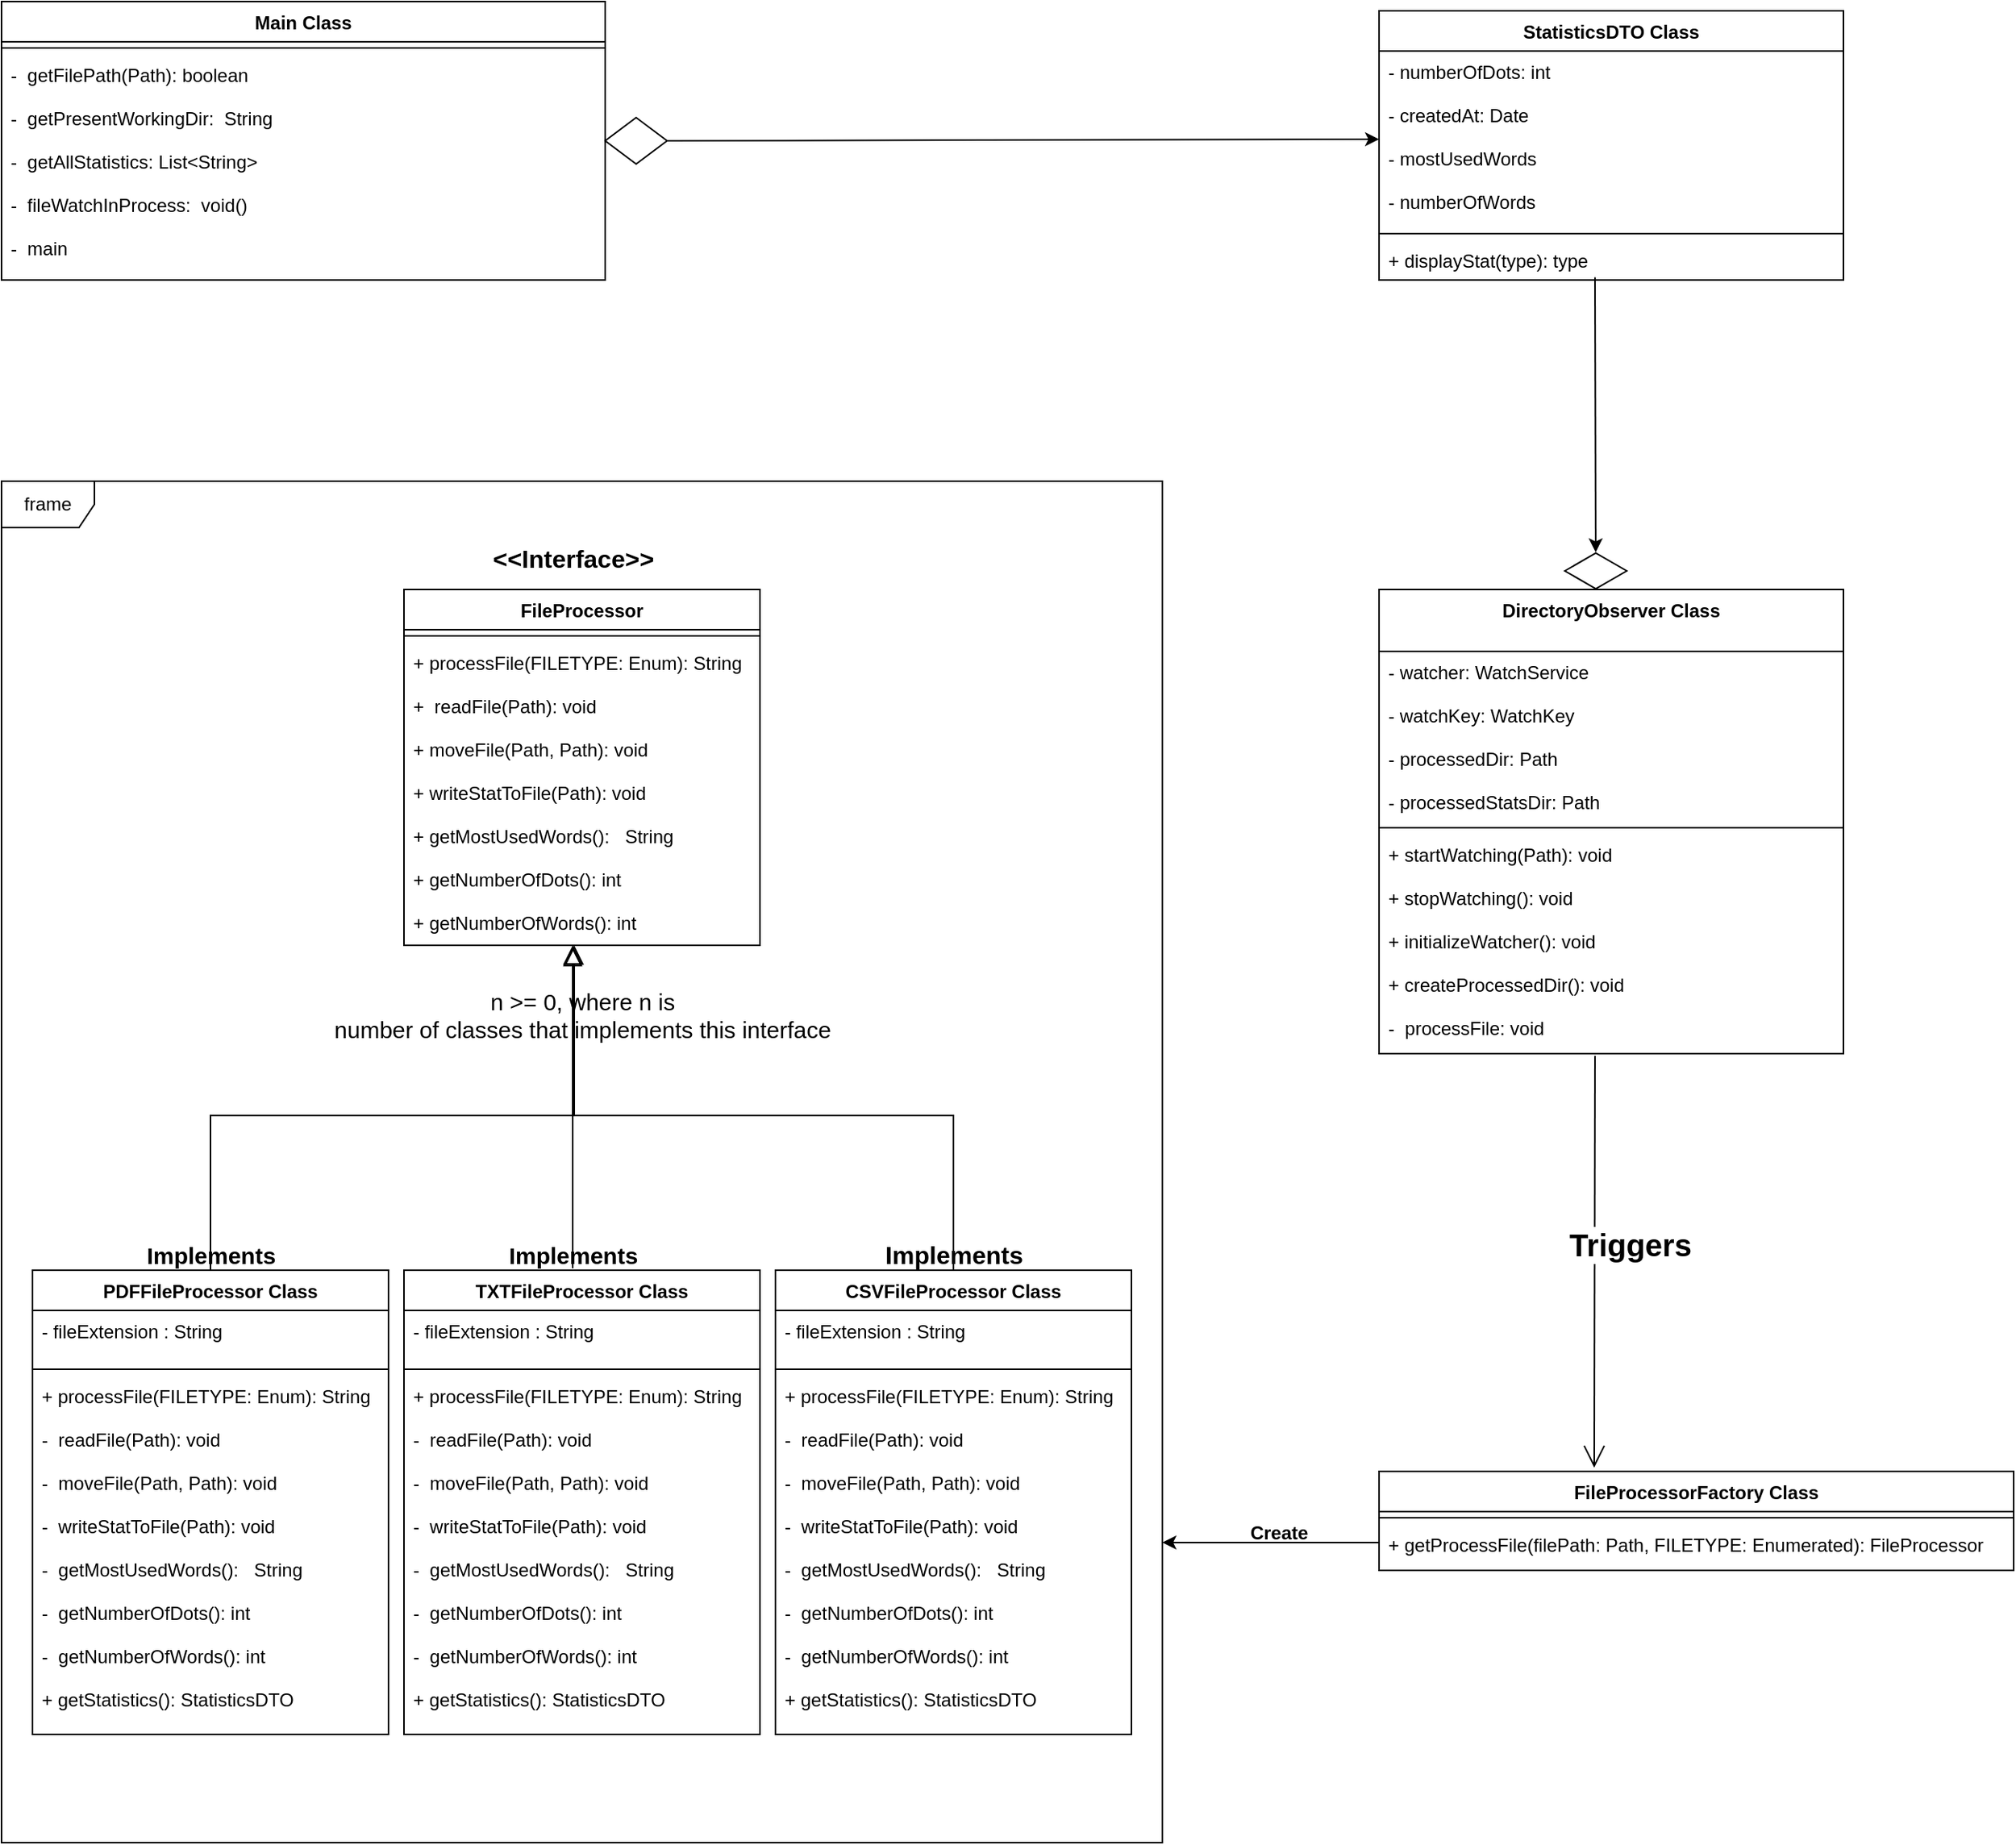 <mxfile version="15.5.4" type="embed"><diagram id="C5RBs43oDa-KdzZeNtuy" name="Page-1"><mxGraphModel dx="707" dy="1523" grid="1" gridSize="10" guides="1" tooltips="1" connect="1" arrows="1" fold="1" page="1" pageScale="1" pageWidth="827" pageHeight="1169" math="0" shadow="0"><root><mxCell id="WIyWlLk6GJQsqaUBKTNV-0"/><mxCell id="WIyWlLk6GJQsqaUBKTNV-1" parent="WIyWlLk6GJQsqaUBKTNV-0"/><mxCell id="zkfFHV4jXpPFQw0GAbJ--12" value="" style="endArrow=block;endSize=10;endFill=0;shadow=0;strokeWidth=1;rounded=0;edgeStyle=elbowEdgeStyle;elbow=vertical;exitX=0.5;exitY=0;exitDx=0;exitDy=0;entryX=0.474;entryY=1.005;entryDx=0;entryDy=0;entryPerimeter=0;" parent="WIyWlLk6GJQsqaUBKTNV-1" source="UiLrThrdoHXxxW19HXCz-23" target="UiLrThrdoHXxxW19HXCz-12" edge="1"><mxGeometry width="160" relative="1" as="geometry"><mxPoint x="160" y="350" as="sourcePoint"/><mxPoint x="300" y="200" as="targetPoint"/><Array as="points"><mxPoint x="310" y="210"/><mxPoint x="280" y="130"/><mxPoint x="260" y="240"/><mxPoint x="340" y="200"/><mxPoint x="170" y="200"/><mxPoint x="260" y="280"/><mxPoint x="170" y="240"/><mxPoint x="420" y="220"/><mxPoint x="280" y="300"/></Array></mxGeometry></mxCell><mxCell id="zkfFHV4jXpPFQw0GAbJ--16" value="" style="endArrow=block;endSize=10;endFill=0;shadow=0;strokeWidth=1;rounded=0;edgeStyle=elbowEdgeStyle;elbow=vertical;exitX=0.5;exitY=0;exitDx=0;exitDy=0;" parent="WIyWlLk6GJQsqaUBKTNV-1" source="UiLrThrdoHXxxW19HXCz-66" edge="1"><mxGeometry width="160" relative="1" as="geometry"><mxPoint x="560" y="270" as="sourcePoint"/><mxPoint x="380" y="100" as="targetPoint"/><Array as="points"><mxPoint x="540" y="210"/><mxPoint x="570" y="180"/><mxPoint x="500" y="280"/><mxPoint x="490" y="250"/><mxPoint x="520" y="260"/></Array></mxGeometry></mxCell><mxCell id="UiLrThrdoHXxxW19HXCz-8" value="&lt;b&gt;&lt;font style=&quot;font-size: 16px&quot;&gt;&amp;lt;&amp;lt;Interface&amp;gt;&amp;gt;&lt;/font&gt;&lt;/b&gt;" style="text;html=1;align=center;verticalAlign=middle;resizable=0;points=[];autosize=1;strokeColor=none;fillColor=none;" parent="WIyWlLk6GJQsqaUBKTNV-1" vertex="1"><mxGeometry x="319" y="-160" width="120" height="20" as="geometry"/></mxCell><mxCell id="UiLrThrdoHXxxW19HXCz-9" value="FileProcessor" style="swimlane;fontStyle=1;align=center;verticalAlign=top;childLayout=stackLayout;horizontal=1;startSize=26;horizontalStack=0;resizeParent=1;resizeParentMax=0;resizeLast=0;collapsible=1;marginBottom=0;" parent="WIyWlLk6GJQsqaUBKTNV-1" vertex="1"><mxGeometry x="270" y="-130" width="230" height="230" as="geometry"><mxRectangle x="230" y="110" width="120" height="26" as="alternateBounds"/></mxGeometry></mxCell><mxCell id="UiLrThrdoHXxxW19HXCz-11" value="" style="line;strokeWidth=1;fillColor=none;align=left;verticalAlign=middle;spacingTop=-1;spacingLeft=3;spacingRight=3;rotatable=0;labelPosition=right;points=[];portConstraint=eastwest;" parent="UiLrThrdoHXxxW19HXCz-9" vertex="1"><mxGeometry y="26" width="230" height="8" as="geometry"/></mxCell><mxCell id="UiLrThrdoHXxxW19HXCz-12" value="+ processFile(FILETYPE: Enum): String&#10;&#10;+  readFile(Path): void&#10;&#10;+ moveFile(Path, Path): void&#10;&#10;+ writeStatToFile(Path): void&#10;&#10;+ getMostUsedWords():   String&#10;&#10;+ getNumberOfDots(): int &#10;&#10;+ getNumberOfWords(): int&#10;&#10;&#10;&#10;&#10;&#10;&#10;&#10;&#10;" style="text;align=left;verticalAlign=top;spacingLeft=4;spacingRight=4;overflow=hidden;rotatable=0;points=[[0,0.5],[1,0.5]];portConstraint=eastwest;" parent="UiLrThrdoHXxxW19HXCz-9" vertex="1"><mxGeometry y="34" width="230" height="196" as="geometry"/></mxCell><mxCell id="UiLrThrdoHXxxW19HXCz-18" value="" style="endArrow=block;endSize=10;endFill=0;shadow=0;strokeWidth=1;rounded=0;edgeStyle=elbowEdgeStyle;elbow=vertical;exitX=0.474;exitY=-0.004;exitDx=0;exitDy=0;exitPerimeter=0;entryX=0.474;entryY=1;entryDx=0;entryDy=0;entryPerimeter=0;" parent="WIyWlLk6GJQsqaUBKTNV-1" source="UiLrThrdoHXxxW19HXCz-62" target="UiLrThrdoHXxxW19HXCz-12" edge="1"><mxGeometry width="160" relative="1" as="geometry"><mxPoint x="680" y="260" as="sourcePoint"/><mxPoint x="379" y="220" as="targetPoint"/><Array as="points"><mxPoint x="410" y="240"/><mxPoint x="440" y="130"/><mxPoint x="379" y="200"/><mxPoint x="380" y="260"/><mxPoint x="379" y="290"/><mxPoint x="385" y="280"/><mxPoint x="430" y="260"/><mxPoint x="400" y="240"/><mxPoint x="570" y="250"/><mxPoint x="340" y="230"/><mxPoint x="580" y="140"/><mxPoint x="600" y="190"/><mxPoint x="640" y="210"/><mxPoint x="720" y="190"/><mxPoint x="750" y="230"/></Array></mxGeometry></mxCell><mxCell id="UiLrThrdoHXxxW19HXCz-23" value="PDFFileProcessor Class" style="swimlane;fontStyle=1;align=center;verticalAlign=top;childLayout=stackLayout;horizontal=1;startSize=26;horizontalStack=0;resizeParent=1;resizeParentMax=0;resizeLast=0;collapsible=1;marginBottom=0;" parent="WIyWlLk6GJQsqaUBKTNV-1" vertex="1"><mxGeometry x="30" y="310" width="230" height="300" as="geometry"><mxRectangle x="30" y="310" width="60" height="26" as="alternateBounds"/></mxGeometry></mxCell><mxCell id="UiLrThrdoHXxxW19HXCz-24" value="- fileExtension : String&#10;" style="text;strokeColor=none;fillColor=none;align=left;verticalAlign=top;spacingLeft=4;spacingRight=4;overflow=hidden;rotatable=0;points=[[0,0.5],[1,0.5]];portConstraint=eastwest;" parent="UiLrThrdoHXxxW19HXCz-23" vertex="1"><mxGeometry y="26" width="230" height="34" as="geometry"/></mxCell><mxCell id="UiLrThrdoHXxxW19HXCz-25" value="" style="line;strokeWidth=1;fillColor=none;align=left;verticalAlign=middle;spacingTop=-1;spacingLeft=3;spacingRight=3;rotatable=0;labelPosition=right;points=[];portConstraint=eastwest;" parent="UiLrThrdoHXxxW19HXCz-23" vertex="1"><mxGeometry y="60" width="230" height="8" as="geometry"/></mxCell><mxCell id="UiLrThrdoHXxxW19HXCz-26" value="+ processFile(FILETYPE: Enum): String&#10;&#10;-  readFile(Path): void&#10;&#10;-  moveFile(Path, Path): void&#10;&#10;-  writeStatToFile(Path): void&#10;&#10;-  getMostUsedWords():   String&#10;&#10;-  getNumberOfDots(): int &#10;&#10;-  getNumberOfWords(): int&#10;&#10;+ getStatistics(): StatisticsDTO" style="text;align=left;verticalAlign=top;spacingLeft=4;spacingRight=4;overflow=hidden;rotatable=0;points=[[0,0.5],[1,0.5]];portConstraint=eastwest;" parent="UiLrThrdoHXxxW19HXCz-23" vertex="1"><mxGeometry y="68" width="230" height="232" as="geometry"/></mxCell><mxCell id="UiLrThrdoHXxxW19HXCz-33" value="&lt;b&gt;&lt;font style=&quot;font-size: 15px&quot;&gt;Implements&lt;/font&gt;&lt;/b&gt;" style="text;html=1;align=center;verticalAlign=middle;resizable=0;points=[];autosize=1;strokeColor=none;fillColor=none;strokeWidth=10;" parent="WIyWlLk6GJQsqaUBKTNV-1" vertex="1"><mxGeometry x="95" y="290" width="100" height="20" as="geometry"/></mxCell><mxCell id="UiLrThrdoHXxxW19HXCz-34" value="&lt;b&gt;&lt;font style=&quot;font-size: 16px&quot;&gt;Implements&lt;/font&gt;&lt;/b&gt;" style="text;html=1;align=center;verticalAlign=middle;resizable=0;points=[];autosize=1;strokeColor=none;fillColor=none;" parent="WIyWlLk6GJQsqaUBKTNV-1" vertex="1"><mxGeometry x="575" y="290" width="100" height="20" as="geometry"/></mxCell><mxCell id="UiLrThrdoHXxxW19HXCz-35" value="&lt;b&gt;&lt;font style=&quot;font-size: 15px&quot;&gt;Implements&lt;/font&gt;&lt;/b&gt;" style="text;html=1;align=center;verticalAlign=middle;resizable=0;points=[];autosize=1;strokeColor=none;fillColor=none;" parent="WIyWlLk6GJQsqaUBKTNV-1" vertex="1"><mxGeometry x="329" y="290" width="100" height="20" as="geometry"/></mxCell><mxCell id="UiLrThrdoHXxxW19HXCz-36" value="FileProcessorFactory Class" style="swimlane;fontStyle=1;align=center;verticalAlign=top;childLayout=stackLayout;horizontal=1;startSize=26;horizontalStack=0;resizeParent=1;resizeParentMax=0;resizeLast=0;collapsible=1;marginBottom=0;" parent="WIyWlLk6GJQsqaUBKTNV-1" vertex="1"><mxGeometry x="900" y="440" width="410" height="64" as="geometry"/></mxCell><mxCell id="UiLrThrdoHXxxW19HXCz-38" value="" style="line;strokeWidth=1;fillColor=none;align=left;verticalAlign=middle;spacingTop=-1;spacingLeft=3;spacingRight=3;rotatable=0;labelPosition=right;points=[];portConstraint=eastwest;" parent="UiLrThrdoHXxxW19HXCz-36" vertex="1"><mxGeometry y="26" width="410" height="8" as="geometry"/></mxCell><mxCell id="UiLrThrdoHXxxW19HXCz-39" value="+ getProcessFile(filePath: Path, FILETYPE: Enumerated): FileProcessor" style="text;align=left;verticalAlign=top;spacingLeft=4;spacingRight=4;overflow=hidden;rotatable=0;points=[[0,0.5],[1,0.5]];portConstraint=eastwest;" parent="UiLrThrdoHXxxW19HXCz-36" vertex="1"><mxGeometry y="34" width="410" height="30" as="geometry"/></mxCell><mxCell id="UiLrThrdoHXxxW19HXCz-40" value="frame" style="shape=umlFrame;whiteSpace=wrap;html=1;" parent="WIyWlLk6GJQsqaUBKTNV-1" vertex="1"><mxGeometry x="10" y="-200" width="750" height="880" as="geometry"/></mxCell><mxCell id="UiLrThrdoHXxxW19HXCz-43" value="" style="edgeStyle=orthogonalEdgeStyle;rounded=0;orthogonalLoop=1;jettySize=auto;html=1;exitX=0;exitY=0.885;exitDx=0;exitDy=0;exitPerimeter=0;" parent="WIyWlLk6GJQsqaUBKTNV-1" edge="1"><mxGeometry relative="1" as="geometry"><mxPoint x="900" y="489.01" as="sourcePoint"/><mxPoint x="760" y="486" as="targetPoint"/><Array as="points"><mxPoint x="900" y="486"/></Array></mxGeometry></mxCell><mxCell id="UiLrThrdoHXxxW19HXCz-45" value="&lt;font style=&quot;font-size: 15px&quot;&gt;n &amp;gt;= 0,&amp;nbsp;where n is&lt;br&gt;number of classes that implements this interface&lt;/font&gt;" style="text;html=1;align=center;verticalAlign=middle;resizable=0;points=[];autosize=1;strokeColor=none;fillColor=none;" parent="WIyWlLk6GJQsqaUBKTNV-1" vertex="1"><mxGeometry x="215" y="125" width="340" height="40" as="geometry"/></mxCell><mxCell id="UiLrThrdoHXxxW19HXCz-47" value="DirectoryObserver Class" style="swimlane;fontStyle=1;align=center;verticalAlign=top;childLayout=stackLayout;horizontal=1;startSize=40;horizontalStack=0;resizeParent=1;resizeParentMax=0;resizeLast=0;collapsible=1;marginBottom=0;" parent="WIyWlLk6GJQsqaUBKTNV-1" vertex="1"><mxGeometry x="900" y="-130" width="300" height="300" as="geometry"/></mxCell><mxCell id="UiLrThrdoHXxxW19HXCz-48" value="- watcher: WatchService&#10;&#10;- watchKey: WatchKey&#10;&#10;- processedDir: Path&#10;&#10;- processedStatsDir: Path" style="text;align=left;verticalAlign=top;spacingLeft=4;spacingRight=4;overflow=hidden;rotatable=0;points=[[0,0.5],[1,0.5]];portConstraint=eastwest;" parent="UiLrThrdoHXxxW19HXCz-47" vertex="1"><mxGeometry y="40" width="300" height="110" as="geometry"/></mxCell><mxCell id="UiLrThrdoHXxxW19HXCz-49" value="" style="line;strokeWidth=1;fillColor=none;align=left;verticalAlign=middle;spacingTop=-1;spacingLeft=3;spacingRight=3;rotatable=0;labelPosition=right;points=[];portConstraint=eastwest;" parent="UiLrThrdoHXxxW19HXCz-47" vertex="1"><mxGeometry y="150" width="300" height="8" as="geometry"/></mxCell><mxCell id="UiLrThrdoHXxxW19HXCz-50" value="+ startWatching(Path): void&#10;&#10;+ stopWatching(): void&#10;&#10;+ initializeWatcher(): void&#10;&#10;+ createProcessedDir(): void&#10;&#10;-  processFile: void" style="text;align=left;verticalAlign=top;spacingLeft=4;spacingRight=4;overflow=hidden;rotatable=0;points=[[0,0.5],[1,0.5]];portConstraint=eastwest;" parent="UiLrThrdoHXxxW19HXCz-47" vertex="1"><mxGeometry y="158" width="300" height="142" as="geometry"/></mxCell><mxCell id="UiLrThrdoHXxxW19HXCz-62" value="TXTFileProcessor Class" style="swimlane;fontStyle=1;align=center;verticalAlign=top;childLayout=stackLayout;horizontal=1;startSize=26;horizontalStack=0;resizeParent=1;resizeParentMax=0;resizeLast=0;collapsible=1;marginBottom=0;" parent="WIyWlLk6GJQsqaUBKTNV-1" vertex="1"><mxGeometry x="270" y="310" width="230" height="300" as="geometry"><mxRectangle x="270" y="310" width="60" height="26" as="alternateBounds"/></mxGeometry></mxCell><mxCell id="UiLrThrdoHXxxW19HXCz-63" value="- fileExtension : String&#10;" style="text;strokeColor=none;fillColor=none;align=left;verticalAlign=top;spacingLeft=4;spacingRight=4;overflow=hidden;rotatable=0;points=[[0,0.5],[1,0.5]];portConstraint=eastwest;" parent="UiLrThrdoHXxxW19HXCz-62" vertex="1"><mxGeometry y="26" width="230" height="34" as="geometry"/></mxCell><mxCell id="UiLrThrdoHXxxW19HXCz-64" value="" style="line;strokeWidth=1;fillColor=none;align=left;verticalAlign=middle;spacingTop=-1;spacingLeft=3;spacingRight=3;rotatable=0;labelPosition=right;points=[];portConstraint=eastwest;" parent="UiLrThrdoHXxxW19HXCz-62" vertex="1"><mxGeometry y="60" width="230" height="8" as="geometry"/></mxCell><mxCell id="UiLrThrdoHXxxW19HXCz-65" value="+ processFile(FILETYPE: Enum): String&#10;&#10;-  readFile(Path): void&#10;&#10;-  moveFile(Path, Path): void&#10;&#10;-  writeStatToFile(Path): void&#10;&#10;-  getMostUsedWords():   String&#10;&#10;-  getNumberOfDots(): int &#10;&#10;-  getNumberOfWords(): int&#10;&#10;+ getStatistics(): StatisticsDTO" style="text;align=left;verticalAlign=top;spacingLeft=4;spacingRight=4;overflow=hidden;rotatable=0;points=[[0,0.5],[1,0.5]];portConstraint=eastwest;" parent="UiLrThrdoHXxxW19HXCz-62" vertex="1"><mxGeometry y="68" width="230" height="232" as="geometry"/></mxCell><mxCell id="UiLrThrdoHXxxW19HXCz-66" value="CSVFileProcessor Class" style="swimlane;fontStyle=1;align=center;verticalAlign=top;childLayout=stackLayout;horizontal=1;startSize=26;horizontalStack=0;resizeParent=1;resizeParentMax=0;resizeLast=0;collapsible=1;marginBottom=0;" parent="WIyWlLk6GJQsqaUBKTNV-1" vertex="1"><mxGeometry x="510" y="310" width="230" height="300" as="geometry"><mxRectangle x="510" y="310" width="60" height="26" as="alternateBounds"/></mxGeometry></mxCell><mxCell id="UiLrThrdoHXxxW19HXCz-67" value="- fileExtension : String&#10;" style="text;align=left;verticalAlign=top;spacingLeft=4;spacingRight=4;overflow=hidden;rotatable=0;points=[[0,0.5],[1,0.5]];portConstraint=eastwest;" parent="UiLrThrdoHXxxW19HXCz-66" vertex="1"><mxGeometry y="26" width="230" height="34" as="geometry"/></mxCell><mxCell id="UiLrThrdoHXxxW19HXCz-68" value="" style="line;strokeWidth=1;fillColor=none;align=left;verticalAlign=middle;spacingTop=-1;spacingLeft=3;spacingRight=3;rotatable=0;labelPosition=right;points=[];portConstraint=eastwest;" parent="UiLrThrdoHXxxW19HXCz-66" vertex="1"><mxGeometry y="60" width="230" height="8" as="geometry"/></mxCell><mxCell id="UiLrThrdoHXxxW19HXCz-69" value="+ processFile(FILETYPE: Enum): String&#10;&#10;-  readFile(Path): void&#10;&#10;-  moveFile(Path, Path): void&#10;&#10;-  writeStatToFile(Path): void&#10;&#10;-  getMostUsedWords():   String&#10;&#10;-  getNumberOfDots(): int &#10;&#10;-  getNumberOfWords(): int&#10;&#10;+ getStatistics(): StatisticsDTO" style="text;align=left;verticalAlign=top;spacingLeft=4;spacingRight=4;overflow=hidden;rotatable=0;points=[[0,0.5],[1,0.5]];portConstraint=eastwest;" parent="UiLrThrdoHXxxW19HXCz-66" vertex="1"><mxGeometry y="68" width="230" height="232" as="geometry"/></mxCell><mxCell id="UiLrThrdoHXxxW19HXCz-72" value="&lt;b&gt;Create&lt;/b&gt;" style="text;html=1;align=center;verticalAlign=middle;resizable=0;points=[];autosize=1;strokeColor=none;fillColor=none;" parent="WIyWlLk6GJQsqaUBKTNV-1" vertex="1"><mxGeometry x="810" y="470" width="50" height="20" as="geometry"/></mxCell><mxCell id="UiLrThrdoHXxxW19HXCz-75" value="" style="endArrow=open;endFill=1;endSize=12;html=1;rounded=0;exitX=0.465;exitY=1.011;exitDx=0;exitDy=0;exitPerimeter=0;entryX=0.339;entryY=-0.038;entryDx=0;entryDy=0;entryPerimeter=0;" parent="WIyWlLk6GJQsqaUBKTNV-1" source="UiLrThrdoHXxxW19HXCz-50" target="UiLrThrdoHXxxW19HXCz-36" edge="1"><mxGeometry width="160" relative="1" as="geometry"><mxPoint x="1040" y="270" as="sourcePoint"/><mxPoint x="1040" y="430" as="targetPoint"/></mxGeometry></mxCell><mxCell id="UiLrThrdoHXxxW19HXCz-76" value="&lt;b&gt;&lt;font style=&quot;font-size: 20px&quot;&gt;Triggers&lt;/font&gt;&lt;/b&gt;" style="edgeLabel;html=1;align=center;verticalAlign=middle;resizable=0;points=[];" parent="UiLrThrdoHXxxW19HXCz-75" vertex="1" connectable="0"><mxGeometry x="-0.089" y="6" relative="1" as="geometry"><mxPoint x="16" as="offset"/></mxGeometry></mxCell><mxCell id="UiLrThrdoHXxxW19HXCz-77" value="Main Class" style="swimlane;fontStyle=1;align=center;verticalAlign=top;childLayout=stackLayout;horizontal=1;startSize=26;horizontalStack=0;resizeParent=1;resizeParentMax=0;resizeLast=0;collapsible=1;marginBottom=0;" parent="WIyWlLk6GJQsqaUBKTNV-1" vertex="1"><mxGeometry x="10" y="-510" width="390" height="180" as="geometry"/></mxCell><mxCell id="UiLrThrdoHXxxW19HXCz-79" value="" style="line;strokeWidth=1;fillColor=none;align=left;verticalAlign=middle;spacingTop=-1;spacingLeft=3;spacingRight=3;rotatable=0;labelPosition=right;points=[];portConstraint=eastwest;" parent="UiLrThrdoHXxxW19HXCz-77" vertex="1"><mxGeometry y="26" width="390" height="8" as="geometry"/></mxCell><mxCell id="UiLrThrdoHXxxW19HXCz-80" value="-  getFilePath(Path): boolean&#10;&#10;-  getPresentWorkingDir:  String&#10;&#10;-  getAllStatistics: List&lt;String&gt;&#10;&#10;-  fileWatchInProcess:  void()&#10;&#10;-  main" style="text;align=left;verticalAlign=top;spacingLeft=4;spacingRight=4;overflow=hidden;rotatable=0;points=[[0,0.5],[1,0.5]];portConstraint=eastwest;" parent="UiLrThrdoHXxxW19HXCz-77" vertex="1"><mxGeometry y="34" width="390" height="146" as="geometry"/></mxCell><mxCell id="UiLrThrdoHXxxW19HXCz-87" value="StatisticsDTO Class" style="swimlane;fontStyle=1;align=center;verticalAlign=top;childLayout=stackLayout;horizontal=1;startSize=26;horizontalStack=0;resizeParent=1;resizeParentMax=0;resizeLast=0;collapsible=1;marginBottom=0;" parent="WIyWlLk6GJQsqaUBKTNV-1" vertex="1"><mxGeometry x="900" y="-504" width="300" height="174" as="geometry"/></mxCell><mxCell id="UiLrThrdoHXxxW19HXCz-88" value="- numberOfDots: int&#10;&#10;- createdAt: Date&#10;&#10;- mostUsedWords&#10;&#10;- numberOfWords&#10;" style="text;align=left;verticalAlign=top;spacingLeft=4;spacingRight=4;overflow=hidden;rotatable=0;points=[[0,0.5],[1,0.5]];portConstraint=eastwest;" parent="UiLrThrdoHXxxW19HXCz-87" vertex="1"><mxGeometry y="26" width="300" height="114" as="geometry"/></mxCell><mxCell id="UiLrThrdoHXxxW19HXCz-89" value="" style="line;strokeWidth=1;fillColor=none;align=left;verticalAlign=middle;spacingTop=-1;spacingLeft=3;spacingRight=3;rotatable=0;labelPosition=right;points=[];portConstraint=eastwest;" parent="UiLrThrdoHXxxW19HXCz-87" vertex="1"><mxGeometry y="140" width="300" height="8" as="geometry"/></mxCell><mxCell id="UiLrThrdoHXxxW19HXCz-90" value="+ displayStat(type): type" style="text;align=left;verticalAlign=top;spacingLeft=4;spacingRight=4;overflow=hidden;rotatable=0;points=[[0,0.5],[1,0.5]];portConstraint=eastwest;" parent="UiLrThrdoHXxxW19HXCz-87" vertex="1"><mxGeometry y="148" width="300" height="26" as="geometry"/></mxCell><mxCell id="UiLrThrdoHXxxW19HXCz-97" value="" style="html=1;whiteSpace=wrap;aspect=fixed;shape=isoRectangle;" parent="WIyWlLk6GJQsqaUBKTNV-1" vertex="1"><mxGeometry x="1020" y="-154" width="40" height="24" as="geometry"/></mxCell><mxCell id="dNCwOJdc9zjZ7GDqTgej-2" value="" style="endArrow=classic;html=1;rounded=0;exitX=0.465;exitY=0.935;exitDx=0;exitDy=0;exitPerimeter=0;" parent="WIyWlLk6GJQsqaUBKTNV-1" source="UiLrThrdoHXxxW19HXCz-90" target="UiLrThrdoHXxxW19HXCz-97" edge="1"><mxGeometry width="50" height="50" relative="1" as="geometry"><mxPoint x="1040" y="-320" as="sourcePoint"/><mxPoint x="850" y="-40" as="targetPoint"/></mxGeometry></mxCell><mxCell id="dNCwOJdc9zjZ7GDqTgej-3" value="" style="rhombus;whiteSpace=wrap;html=1;" parent="WIyWlLk6GJQsqaUBKTNV-1" vertex="1"><mxGeometry x="400" y="-435" width="40" height="30" as="geometry"/></mxCell><mxCell id="dNCwOJdc9zjZ7GDqTgej-4" value="" style="endArrow=classic;html=1;rounded=0;entryX=0;entryY=0.5;entryDx=0;entryDy=0;exitX=1;exitY=0.5;exitDx=0;exitDy=0;" parent="WIyWlLk6GJQsqaUBKTNV-1" source="dNCwOJdc9zjZ7GDqTgej-3" target="UiLrThrdoHXxxW19HXCz-88" edge="1"><mxGeometry width="50" height="50" relative="1" as="geometry"><mxPoint x="450" y="-421" as="sourcePoint"/><mxPoint x="880" y="-420" as="targetPoint"/></mxGeometry></mxCell></root></mxGraphModel></diagram></mxfile>